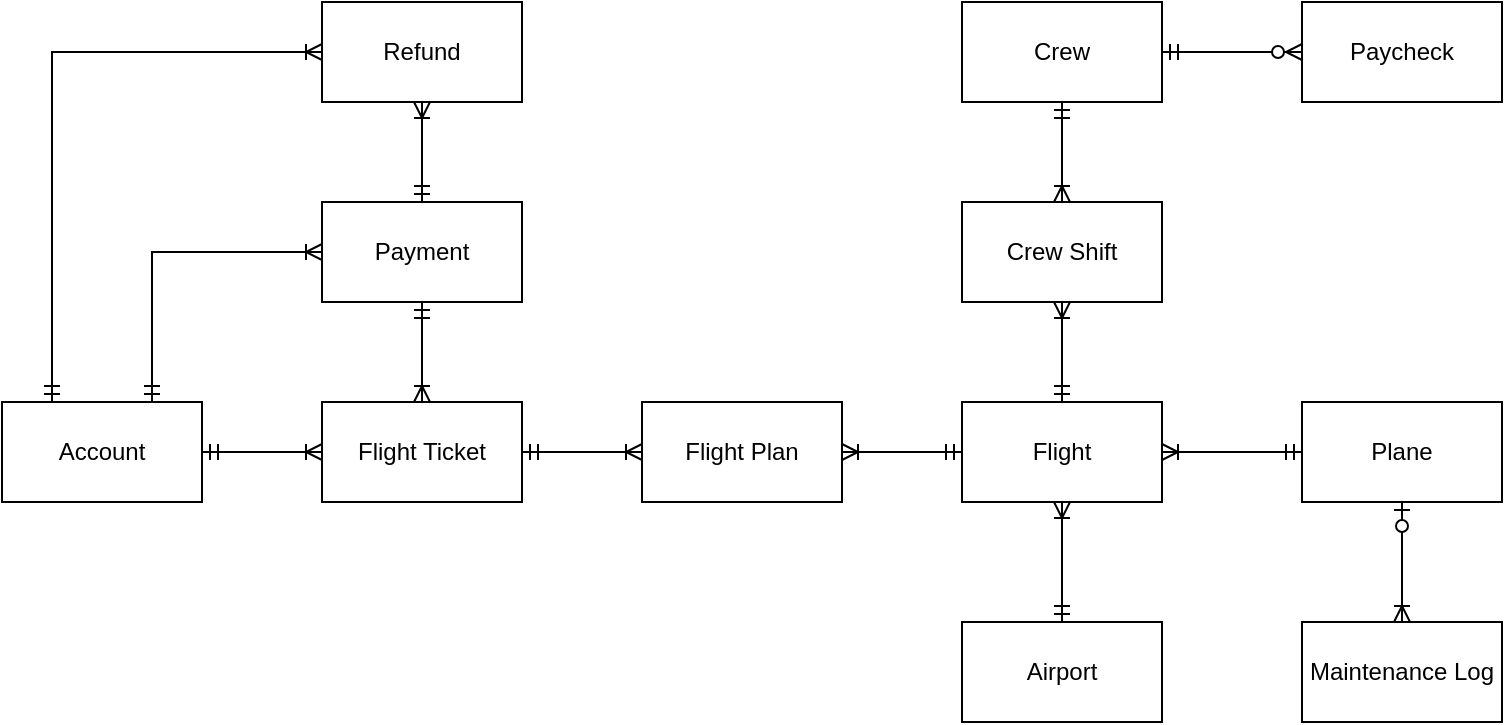 <mxfile version="20.5.3" type="embed"><diagram name="Page-1" id="lydMjSXvnL9oaIFbFxpS"><mxGraphModel dx="1436" dy="700" grid="1" gridSize="10" guides="1" tooltips="1" connect="1" arrows="1" fold="1" page="1" pageScale="1" pageWidth="200" pageHeight="180" math="0" shadow="0"><root><mxCell id="0"/><mxCell id="1" parent="0"/><mxCell id="J9wHwNwn0n1z0YtR8CXD-2" value="Plane" style="html=1;dashed=0;whiteSpace=wrap;" parent="1" vertex="1"><mxGeometry x="-50" y="60" width="100" height="50" as="geometry"/></mxCell><mxCell id="J9wHwNwn0n1z0YtR8CXD-3" value="Account" style="html=1;dashed=0;whiteSpace=wrap;" parent="1" vertex="1"><mxGeometry x="-700" y="60" width="100" height="50" as="geometry"/></mxCell><mxCell id="J9wHwNwn0n1z0YtR8CXD-4" value="Crew" style="html=1;dashed=0;whiteSpace=wrap;" parent="1" vertex="1"><mxGeometry x="-220" y="-140" width="100" height="50" as="geometry"/></mxCell><mxCell id="J9wHwNwn0n1z0YtR8CXD-5" value="Paycheck" style="html=1;dashed=0;whiteSpace=wrap;" parent="1" vertex="1"><mxGeometry x="-50" y="-140" width="100" height="50" as="geometry"/></mxCell><mxCell id="J9wHwNwn0n1z0YtR8CXD-6" value="Maintenance Log" style="html=1;dashed=0;whiteSpace=wrap;" parent="1" vertex="1"><mxGeometry x="-50" y="170" width="100" height="50" as="geometry"/></mxCell><mxCell id="J9wHwNwn0n1z0YtR8CXD-7" value="Flight" style="html=1;dashed=0;whiteSpace=wrap;" parent="1" vertex="1"><mxGeometry x="-220" y="60" width="100" height="50" as="geometry"/></mxCell><mxCell id="J9wHwNwn0n1z0YtR8CXD-11" value="" style="edgeStyle=orthogonalEdgeStyle;fontSize=12;html=1;endArrow=ERoneToMany;startArrow=ERzeroToOne;rounded=0;entryX=0.5;entryY=0;entryDx=0;entryDy=0;exitX=0.5;exitY=1;exitDx=0;exitDy=0;" parent="1" source="J9wHwNwn0n1z0YtR8CXD-2" target="J9wHwNwn0n1z0YtR8CXD-6" edge="1"><mxGeometry width="100" height="100" relative="1" as="geometry"><mxPoint x="-100" y="130" as="sourcePoint"/><mxPoint y="30" as="targetPoint"/></mxGeometry></mxCell><mxCell id="J9wHwNwn0n1z0YtR8CXD-12" value="Airport" style="html=1;dashed=0;whiteSpace=wrap;" parent="1" vertex="1"><mxGeometry x="-220" y="170" width="100" height="50" as="geometry"/></mxCell><mxCell id="J9wHwNwn0n1z0YtR8CXD-13" value="" style="edgeStyle=orthogonalEdgeStyle;fontSize=12;html=1;endArrow=ERoneToMany;startArrow=ERmandOne;rounded=0;entryX=0.5;entryY=1;entryDx=0;entryDy=0;exitX=0.5;exitY=0;exitDx=0;exitDy=0;" parent="1" source="J9wHwNwn0n1z0YtR8CXD-12" target="J9wHwNwn0n1z0YtR8CXD-7" edge="1"><mxGeometry width="100" height="100" relative="1" as="geometry"><mxPoint x="-100" y="130" as="sourcePoint"/><mxPoint y="30" as="targetPoint"/></mxGeometry></mxCell><mxCell id="J9wHwNwn0n1z0YtR8CXD-14" value="" style="edgeStyle=orthogonalEdgeStyle;fontSize=12;html=1;endArrow=ERoneToMany;startArrow=ERmandOne;rounded=0;entryX=1;entryY=0.5;entryDx=0;entryDy=0;exitX=0;exitY=0.5;exitDx=0;exitDy=0;" parent="1" source="J9wHwNwn0n1z0YtR8CXD-2" target="J9wHwNwn0n1z0YtR8CXD-7" edge="1"><mxGeometry width="100" height="100" relative="1" as="geometry"><mxPoint x="-100" y="130" as="sourcePoint"/><mxPoint y="30" as="targetPoint"/></mxGeometry></mxCell><mxCell id="J9wHwNwn0n1z0YtR8CXD-15" value="Flight Ticket" style="html=1;dashed=0;whiteSpace=wrap;" parent="1" vertex="1"><mxGeometry x="-540" y="60" width="100" height="50" as="geometry"/></mxCell><mxCell id="J9wHwNwn0n1z0YtR8CXD-17" value="" style="edgeStyle=orthogonalEdgeStyle;fontSize=12;html=1;endArrow=ERoneToMany;startArrow=ERmandOne;rounded=0;entryX=0;entryY=0.5;entryDx=0;entryDy=0;exitX=1;exitY=0.5;exitDx=0;exitDy=0;" parent="1" source="J9wHwNwn0n1z0YtR8CXD-3" target="J9wHwNwn0n1z0YtR8CXD-15" edge="1"><mxGeometry width="100" height="100" relative="1" as="geometry"><mxPoint x="-190" y="105" as="sourcePoint"/><mxPoint x="-260" y="105" as="targetPoint"/></mxGeometry></mxCell><mxCell id="J9wHwNwn0n1z0YtR8CXD-18" value="Crew Shift" style="html=1;dashed=0;whiteSpace=wrap;" parent="1" vertex="1"><mxGeometry x="-220" y="-40" width="100" height="50" as="geometry"/></mxCell><mxCell id="J9wHwNwn0n1z0YtR8CXD-19" value="" style="edgeStyle=orthogonalEdgeStyle;fontSize=12;html=1;endArrow=ERoneToMany;startArrow=ERmandOne;rounded=0;entryX=0.5;entryY=1;entryDx=0;entryDy=0;exitX=0.5;exitY=0;exitDx=0;exitDy=0;" parent="1" source="J9wHwNwn0n1z0YtR8CXD-7" target="J9wHwNwn0n1z0YtR8CXD-18" edge="1"><mxGeometry width="100" height="100" relative="1" as="geometry"><mxPoint x="-210" y="95" as="sourcePoint"/><mxPoint x="-270" y="95" as="targetPoint"/></mxGeometry></mxCell><mxCell id="J9wHwNwn0n1z0YtR8CXD-20" value="" style="edgeStyle=orthogonalEdgeStyle;fontSize=12;html=1;endArrow=ERoneToMany;startArrow=ERmandOne;rounded=0;entryX=0.5;entryY=0;entryDx=0;entryDy=0;exitX=0.5;exitY=1;exitDx=0;exitDy=0;" parent="1" source="J9wHwNwn0n1z0YtR8CXD-4" target="J9wHwNwn0n1z0YtR8CXD-18" edge="1"><mxGeometry width="100" height="100" relative="1" as="geometry"><mxPoint x="-200" y="105" as="sourcePoint"/><mxPoint x="-260" y="105" as="targetPoint"/></mxGeometry></mxCell><mxCell id="J9wHwNwn0n1z0YtR8CXD-22" value="Payment" style="html=1;dashed=0;whiteSpace=wrap;" parent="1" vertex="1"><mxGeometry x="-540" y="-40" width="100" height="50" as="geometry"/></mxCell><mxCell id="J9wHwNwn0n1z0YtR8CXD-23" value="" style="edgeStyle=orthogonalEdgeStyle;fontSize=12;html=1;endArrow=ERoneToMany;startArrow=ERmandOne;rounded=0;entryX=0;entryY=0.5;entryDx=0;entryDy=0;exitX=0.75;exitY=0;exitDx=0;exitDy=0;" parent="1" source="J9wHwNwn0n1z0YtR8CXD-3" target="J9wHwNwn0n1z0YtR8CXD-22" edge="1"><mxGeometry width="100" height="100" relative="1" as="geometry"><mxPoint x="-340" y="125" as="sourcePoint"/><mxPoint x="-400" y="125" as="targetPoint"/></mxGeometry></mxCell><mxCell id="J9wHwNwn0n1z0YtR8CXD-24" value="" style="edgeStyle=orthogonalEdgeStyle;fontSize=12;html=1;endArrow=ERoneToMany;startArrow=ERmandOne;rounded=0;exitX=0.5;exitY=1;exitDx=0;exitDy=0;entryX=0.5;entryY=0;entryDx=0;entryDy=0;" parent="1" source="J9wHwNwn0n1z0YtR8CXD-22" target="J9wHwNwn0n1z0YtR8CXD-15" edge="1"><mxGeometry width="100" height="100" relative="1" as="geometry"><mxPoint x="-330" y="135" as="sourcePoint"/><mxPoint x="-350" y="40" as="targetPoint"/></mxGeometry></mxCell><mxCell id="J9wHwNwn0n1z0YtR8CXD-25" value="Refund" style="html=1;dashed=0;whiteSpace=wrap;" parent="1" vertex="1"><mxGeometry x="-540" y="-140" width="100" height="50" as="geometry"/></mxCell><mxCell id="J9wHwNwn0n1z0YtR8CXD-26" value="" style="edgeStyle=orthogonalEdgeStyle;fontSize=12;html=1;endArrow=ERoneToMany;startArrow=ERmandOne;rounded=0;entryX=0;entryY=0.5;entryDx=0;entryDy=0;exitX=0.25;exitY=0;exitDx=0;exitDy=0;" parent="1" source="J9wHwNwn0n1z0YtR8CXD-3" target="J9wHwNwn0n1z0YtR8CXD-25" edge="1"><mxGeometry width="100" height="100" relative="1" as="geometry"><mxPoint x="-320" y="145" as="sourcePoint"/><mxPoint x="-380" y="145" as="targetPoint"/></mxGeometry></mxCell><mxCell id="J9wHwNwn0n1z0YtR8CXD-27" value="" style="edgeStyle=orthogonalEdgeStyle;fontSize=12;html=1;endArrow=ERoneToMany;startArrow=ERmandOne;rounded=0;entryX=0.5;entryY=1;entryDx=0;entryDy=0;exitX=0.5;exitY=0;exitDx=0;exitDy=0;" parent="1" source="J9wHwNwn0n1z0YtR8CXD-22" target="J9wHwNwn0n1z0YtR8CXD-25" edge="1"><mxGeometry width="100" height="100" relative="1" as="geometry"><mxPoint x="-310" y="155" as="sourcePoint"/><mxPoint x="-370" y="155" as="targetPoint"/></mxGeometry></mxCell><mxCell id="J9wHwNwn0n1z0YtR8CXD-28" value="Flight Plan" style="html=1;dashed=0;whiteSpace=wrap;" parent="1" vertex="1"><mxGeometry x="-380" y="60" width="100" height="50" as="geometry"/></mxCell><mxCell id="J9wHwNwn0n1z0YtR8CXD-30" value="" style="edgeStyle=orthogonalEdgeStyle;fontSize=12;html=1;endArrow=ERoneToMany;startArrow=ERmandOne;rounded=0;entryX=1;entryY=0.5;entryDx=0;entryDy=0;exitX=0;exitY=0.5;exitDx=0;exitDy=0;" parent="1" source="J9wHwNwn0n1z0YtR8CXD-7" target="J9wHwNwn0n1z0YtR8CXD-28" edge="1"><mxGeometry width="100" height="100" relative="1" as="geometry"><mxPoint x="-160" y="70" as="sourcePoint"/><mxPoint x="-160" y="20" as="targetPoint"/></mxGeometry></mxCell><mxCell id="J9wHwNwn0n1z0YtR8CXD-31" value="" style="edgeStyle=orthogonalEdgeStyle;fontSize=12;html=1;endArrow=ERoneToMany;startArrow=ERmandOne;rounded=0;entryX=0;entryY=0.5;entryDx=0;entryDy=0;exitX=1;exitY=0.5;exitDx=0;exitDy=0;" parent="1" source="J9wHwNwn0n1z0YtR8CXD-15" target="J9wHwNwn0n1z0YtR8CXD-28" edge="1"><mxGeometry width="100" height="100" relative="1" as="geometry"><mxPoint x="-150" y="80" as="sourcePoint"/><mxPoint x="-150" y="30" as="targetPoint"/></mxGeometry></mxCell><mxCell id="5" value="" style="edgeStyle=orthogonalEdgeStyle;fontSize=12;html=1;endArrow=ERzeroToMany;startArrow=ERmandOne;rounded=0;entryX=0;entryY=0.5;entryDx=0;entryDy=0;exitX=1;exitY=0.5;exitDx=0;exitDy=0;" edge="1" parent="1" source="J9wHwNwn0n1z0YtR8CXD-4" target="J9wHwNwn0n1z0YtR8CXD-5"><mxGeometry width="100" height="100" relative="1" as="geometry"><mxPoint x="-140" y="20" as="sourcePoint"/><mxPoint x="-40" y="-80" as="targetPoint"/></mxGeometry></mxCell></root></mxGraphModel></diagram></mxfile>